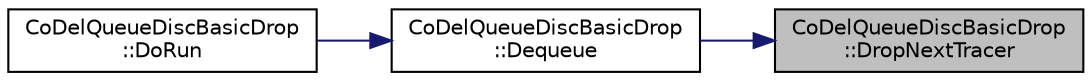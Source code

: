 digraph "CoDelQueueDiscBasicDrop::DropNextTracer"
{
 // LATEX_PDF_SIZE
  edge [fontname="Helvetica",fontsize="10",labelfontname="Helvetica",labelfontsize="10"];
  node [fontname="Helvetica",fontsize="10",shape=record];
  rankdir="RL";
  Node1 [label="CoDelQueueDiscBasicDrop\l::DropNextTracer",height=0.2,width=0.4,color="black", fillcolor="grey75", style="filled", fontcolor="black",tooltip="Drop next tracer function."];
  Node1 -> Node2 [dir="back",color="midnightblue",fontsize="10",style="solid",fontname="Helvetica"];
  Node2 [label="CoDelQueueDiscBasicDrop\l::Dequeue",height=0.2,width=0.4,color="black", fillcolor="white", style="filled",URL="$class_co_del_queue_disc_basic_drop.html#ab858662db8af1c6f181bd0d01d44ce48",tooltip="Dequeue function."];
  Node2 -> Node3 [dir="back",color="midnightblue",fontsize="10",style="solid",fontname="Helvetica"];
  Node3 [label="CoDelQueueDiscBasicDrop\l::DoRun",height=0.2,width=0.4,color="black", fillcolor="white", style="filled",URL="$class_co_del_queue_disc_basic_drop.html#ac7338aa80772388f2e8cadb8d975ac13",tooltip="Implementation to actually run this TestCase."];
}
